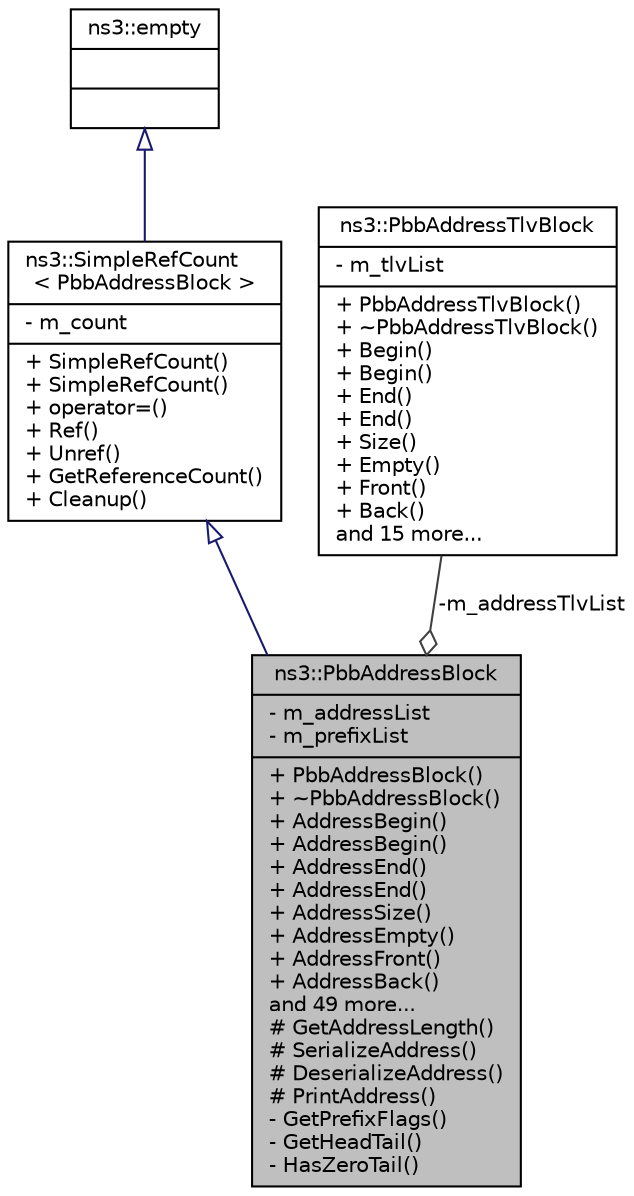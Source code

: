 digraph "ns3::PbbAddressBlock"
{
  edge [fontname="Helvetica",fontsize="10",labelfontname="Helvetica",labelfontsize="10"];
  node [fontname="Helvetica",fontsize="10",shape=record];
  Node1 [label="{ns3::PbbAddressBlock\n|- m_addressList\l- m_prefixList\l|+ PbbAddressBlock()\l+ ~PbbAddressBlock()\l+ AddressBegin()\l+ AddressBegin()\l+ AddressEnd()\l+ AddressEnd()\l+ AddressSize()\l+ AddressEmpty()\l+ AddressFront()\l+ AddressBack()\land 49 more...\l# GetAddressLength()\l# SerializeAddress()\l# DeserializeAddress()\l# PrintAddress()\l- GetPrefixFlags()\l- GetHeadTail()\l- HasZeroTail()\l}",height=0.2,width=0.4,color="black", fillcolor="grey75", style="filled", fontcolor="black"];
  Node2 -> Node1 [dir="back",color="midnightblue",fontsize="10",style="solid",arrowtail="onormal"];
  Node2 [label="{ns3::SimpleRefCount\l\< PbbAddressBlock \>\n|- m_count\l|+ SimpleRefCount()\l+ SimpleRefCount()\l+ operator=()\l+ Ref()\l+ Unref()\l+ GetReferenceCount()\l+ Cleanup()\l}",height=0.2,width=0.4,color="black", fillcolor="white", style="filled",URL="$da/da1/classns3_1_1SimpleRefCount.html"];
  Node3 -> Node2 [dir="back",color="midnightblue",fontsize="10",style="solid",arrowtail="onormal"];
  Node3 [label="{ns3::empty\n||}",height=0.2,width=0.4,color="black", fillcolor="white", style="filled",URL="$d9/d6a/classns3_1_1empty.html",tooltip="make Callback use a separate empty type "];
  Node4 -> Node1 [color="grey25",fontsize="10",style="solid",label=" -m_addressTlvList" ,arrowhead="odiamond"];
  Node4 [label="{ns3::PbbAddressTlvBlock\n|- m_tlvList\l|+ PbbAddressTlvBlock()\l+ ~PbbAddressTlvBlock()\l+ Begin()\l+ Begin()\l+ End()\l+ End()\l+ Size()\l+ Empty()\l+ Front()\l+ Back()\land 15 more...\l}",height=0.2,width=0.4,color="black", fillcolor="white", style="filled",URL="$de/d87/classns3_1_1PbbAddressTlvBlock.html",tooltip="A block of Address TLVs (PbbAddressTlv). "];
}
